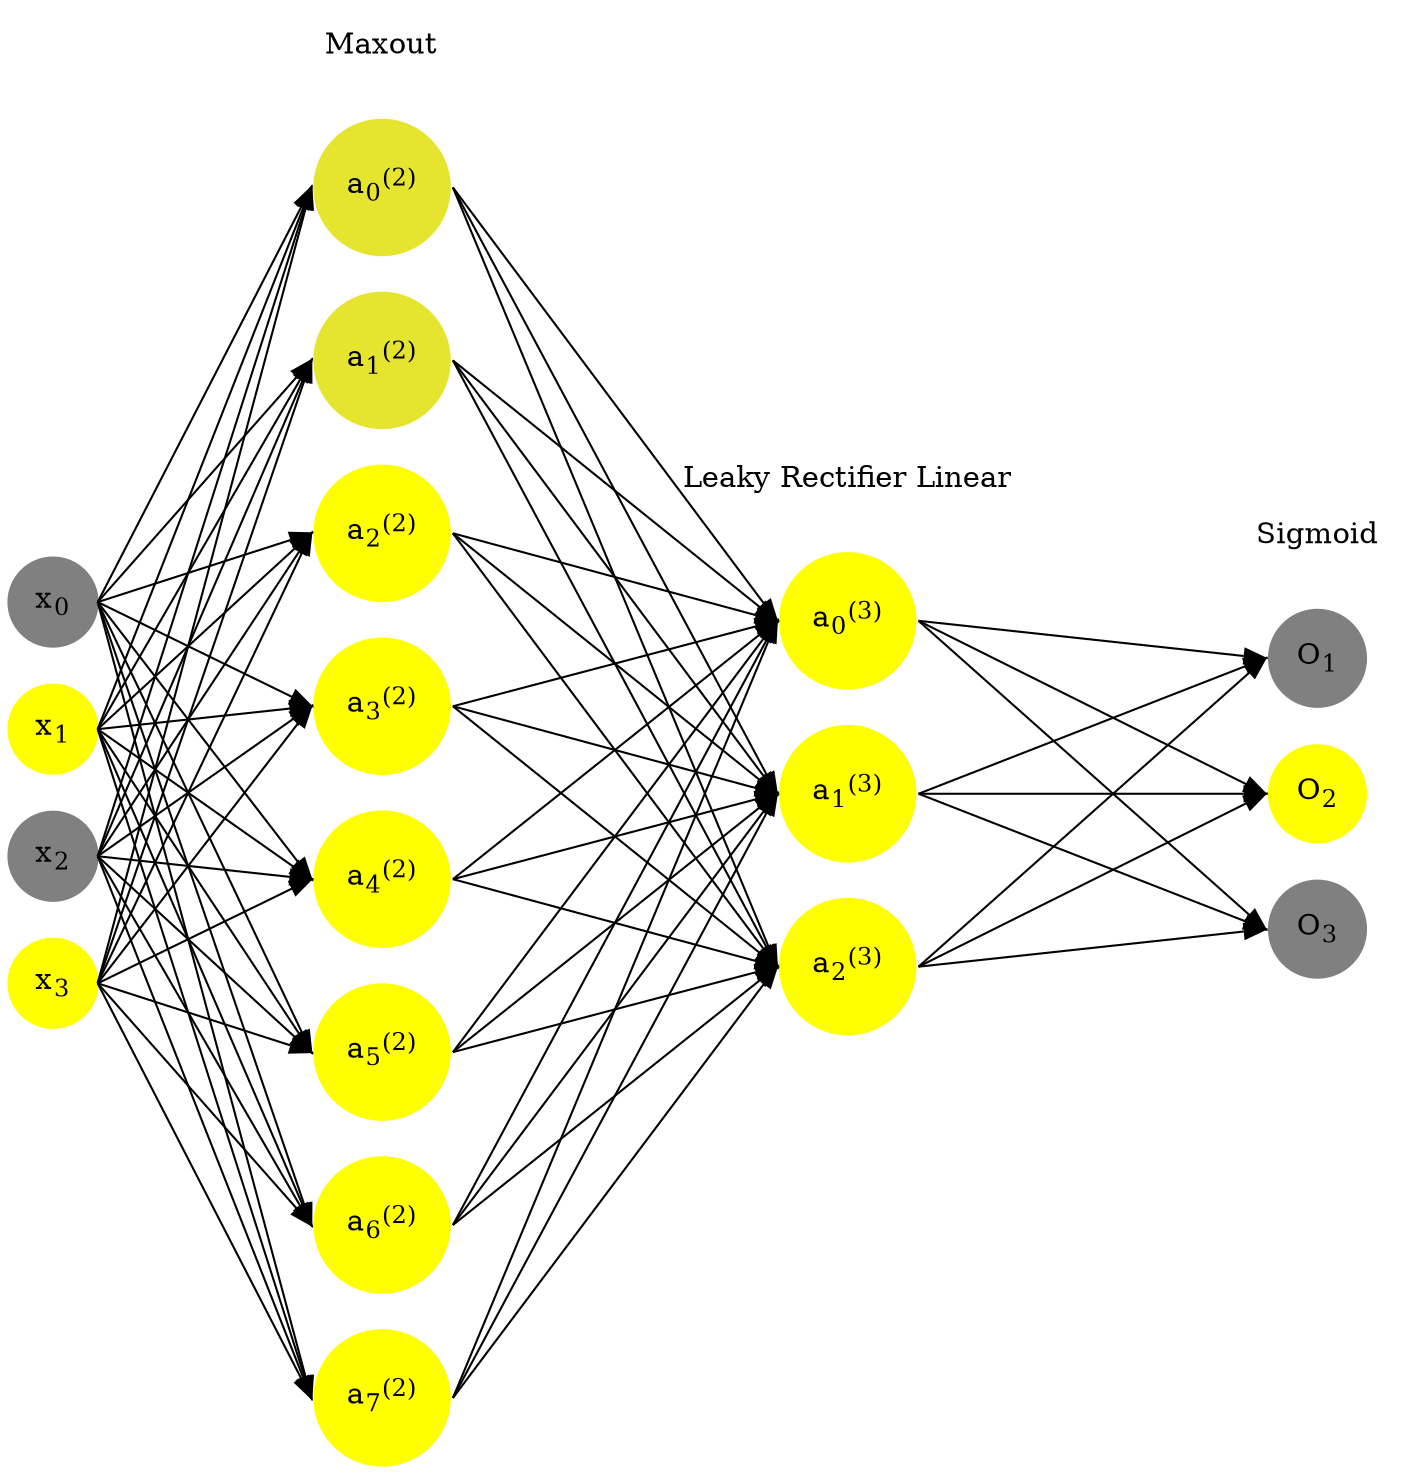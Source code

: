 digraph G {
	rankdir = LR;
	splines=false;
	edge[style=invis];
	ranksep= 1.4;
	{
	node [shape=circle, color="0.1667, 0.0, 0.5", style=filled, fillcolor="0.1667, 0.0, 0.5"];
	x0 [label=<x<sub>0</sub>>];
	}
	{
	node [shape=circle, color="0.1667, 1.0, 1.0", style=filled, fillcolor="0.1667, 1.0, 1.0"];
	x1 [label=<x<sub>1</sub>>];
	}
	{
	node [shape=circle, color="0.1667, 0.0, 0.5", style=filled, fillcolor="0.1667, 0.0, 0.5"];
	x2 [label=<x<sub>2</sub>>];
	}
	{
	node [shape=circle, color="0.1667, 1.0, 1.0", style=filled, fillcolor="0.1667, 1.0, 1.0"];
	x3 [label=<x<sub>3</sub>>];
	}
	{
	node [shape=circle, color="0.1667, 0.790218, 0.895109", style=filled, fillcolor="0.1667, 0.790218, 0.895109"];
	a02 [label=<a<sub>0</sub><sup>(2)</sup>>];
	}
	{
	node [shape=circle, color="0.1667, 0.790218, 0.895109", style=filled, fillcolor="0.1667, 0.790218, 0.895109"];
	a12 [label=<a<sub>1</sub><sup>(2)</sup>>];
	}
	{
	node [shape=circle, color="0.1667, 37.201535, 19.100768", style=filled, fillcolor="0.1667, 37.201535, 19.100768"];
	a22 [label=<a<sub>2</sub><sup>(2)</sup>>];
	}
	{
	node [shape=circle, color="0.1667, 37.201535, 19.100768", style=filled, fillcolor="0.1667, 37.201535, 19.100768"];
	a32 [label=<a<sub>3</sub><sup>(2)</sup>>];
	}
	{
	node [shape=circle, color="0.1667, 37.201535, 19.100768", style=filled, fillcolor="0.1667, 37.201535, 19.100768"];
	a42 [label=<a<sub>4</sub><sup>(2)</sup>>];
	}
	{
	node [shape=circle, color="0.1667, 37.201535, 19.100768", style=filled, fillcolor="0.1667, 37.201535, 19.100768"];
	a52 [label=<a<sub>5</sub><sup>(2)</sup>>];
	}
	{
	node [shape=circle, color="0.1667, 42.875888, 21.937944", style=filled, fillcolor="0.1667, 42.875888, 21.937944"];
	a62 [label=<a<sub>6</sub><sup>(2)</sup>>];
	}
	{
	node [shape=circle, color="0.1667, 42.875888, 21.937944", style=filled, fillcolor="0.1667, 42.875888, 21.937944"];
	a72 [label=<a<sub>7</sub><sup>(2)</sup>>];
	}
	{
	node [shape=circle, color="0.1667, 0.999814, 0.999907", style=filled, fillcolor="0.1667, 0.999814, 0.999907"];
	a03 [label=<a<sub>0</sub><sup>(3)</sup>>];
	}
	{
	node [shape=circle, color="0.1667, 1.513550, 1.256775", style=filled, fillcolor="0.1667, 1.513550, 1.256775"];
	a13 [label=<a<sub>1</sub><sup>(3)</sup>>];
	}
	{
	node [shape=circle, color="0.1667, 786.602779, 393.801389", style=filled, fillcolor="0.1667, 786.602779, 393.801389"];
	a23 [label=<a<sub>2</sub><sup>(3)</sup>>];
	}
	{
	node [shape=circle, color="0.1667, 0.0, 0.5", style=filled, fillcolor="0.1667, 0.0, 0.5"];
	O1 [label=<O<sub>1</sub>>];
	}
	{
	node [shape=circle, color="0.1667, 1.0, 1.0", style=filled, fillcolor="0.1667, 1.0, 1.0"];
	O2 [label=<O<sub>2</sub>>];
	}
	{
	node [shape=circle, color="0.1667, 0.0, 0.5", style=filled, fillcolor="0.1667, 0.0, 0.5"];
	O3 [label=<O<sub>3</sub>>];
	}
	{
	rank=same;
	x0->x1->x2->x3;
	}
	{
	rank=same;
	a02->a12->a22->a32->a42->a52->a62->a72;
	}
	{
	rank=same;
	a03->a13->a23;
	}
	{
	rank=same;
	O1->O2->O3;
	}
	l1 [shape=plaintext,label="Maxout"];
	l1->a02;
	{rank=same; l1;a02};
	l2 [shape=plaintext,label="Leaky Rectifier Linear"];
	l2->a03;
	{rank=same; l2;a03};
	l3 [shape=plaintext,label="Sigmoid"];
	l3->O1;
	{rank=same; l3;O1};
edge[style=solid, tailport=e, headport=w];
	{x0;x1;x2;x3} -> {a02;a12;a22;a32;a42;a52;a62;a72};
	{a02;a12;a22;a32;a42;a52;a62;a72} -> {a03;a13;a23};
	{a03;a13;a23} -> {O1,O2,O3};
}